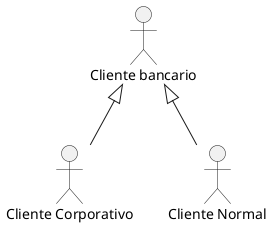 @startuml


:Cliente bancario: <|-- :Cliente Corporativo:
:Cliente bancario: <|-- :Cliente Normal:


@enduml